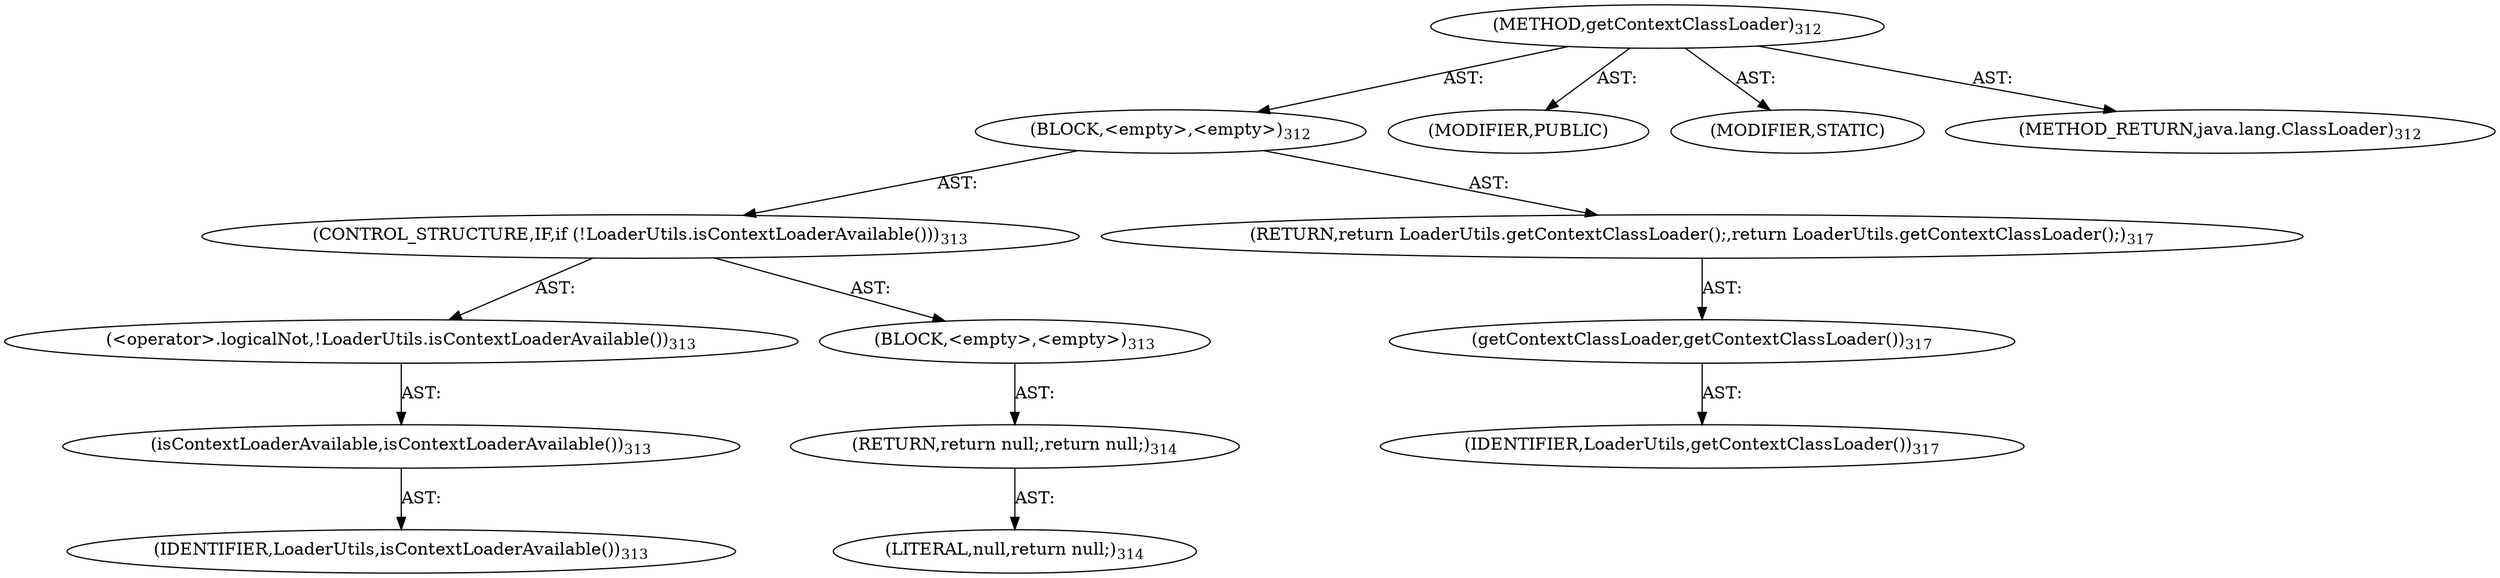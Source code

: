 digraph "getContextClassLoader" {  
"111669149702" [label = <(METHOD,getContextClassLoader)<SUB>312</SUB>> ]
"25769803808" [label = <(BLOCK,&lt;empty&gt;,&lt;empty&gt;)<SUB>312</SUB>> ]
"47244640278" [label = <(CONTROL_STRUCTURE,IF,if (!LoaderUtils.isContextLoaderAvailable()))<SUB>313</SUB>> ]
"30064771169" [label = <(&lt;operator&gt;.logicalNot,!LoaderUtils.isContextLoaderAvailable())<SUB>313</SUB>> ]
"30064771170" [label = <(isContextLoaderAvailable,isContextLoaderAvailable())<SUB>313</SUB>> ]
"68719476815" [label = <(IDENTIFIER,LoaderUtils,isContextLoaderAvailable())<SUB>313</SUB>> ]
"25769803809" [label = <(BLOCK,&lt;empty&gt;,&lt;empty&gt;)<SUB>313</SUB>> ]
"146028888068" [label = <(RETURN,return null;,return null;)<SUB>314</SUB>> ]
"90194313239" [label = <(LITERAL,null,return null;)<SUB>314</SUB>> ]
"146028888069" [label = <(RETURN,return LoaderUtils.getContextClassLoader();,return LoaderUtils.getContextClassLoader();)<SUB>317</SUB>> ]
"30064771171" [label = <(getContextClassLoader,getContextClassLoader())<SUB>317</SUB>> ]
"68719476816" [label = <(IDENTIFIER,LoaderUtils,getContextClassLoader())<SUB>317</SUB>> ]
"133143986199" [label = <(MODIFIER,PUBLIC)> ]
"133143986200" [label = <(MODIFIER,STATIC)> ]
"128849018886" [label = <(METHOD_RETURN,java.lang.ClassLoader)<SUB>312</SUB>> ]
  "111669149702" -> "25769803808"  [ label = "AST: "] 
  "111669149702" -> "133143986199"  [ label = "AST: "] 
  "111669149702" -> "133143986200"  [ label = "AST: "] 
  "111669149702" -> "128849018886"  [ label = "AST: "] 
  "25769803808" -> "47244640278"  [ label = "AST: "] 
  "25769803808" -> "146028888069"  [ label = "AST: "] 
  "47244640278" -> "30064771169"  [ label = "AST: "] 
  "47244640278" -> "25769803809"  [ label = "AST: "] 
  "30064771169" -> "30064771170"  [ label = "AST: "] 
  "30064771170" -> "68719476815"  [ label = "AST: "] 
  "25769803809" -> "146028888068"  [ label = "AST: "] 
  "146028888068" -> "90194313239"  [ label = "AST: "] 
  "146028888069" -> "30064771171"  [ label = "AST: "] 
  "30064771171" -> "68719476816"  [ label = "AST: "] 
}

